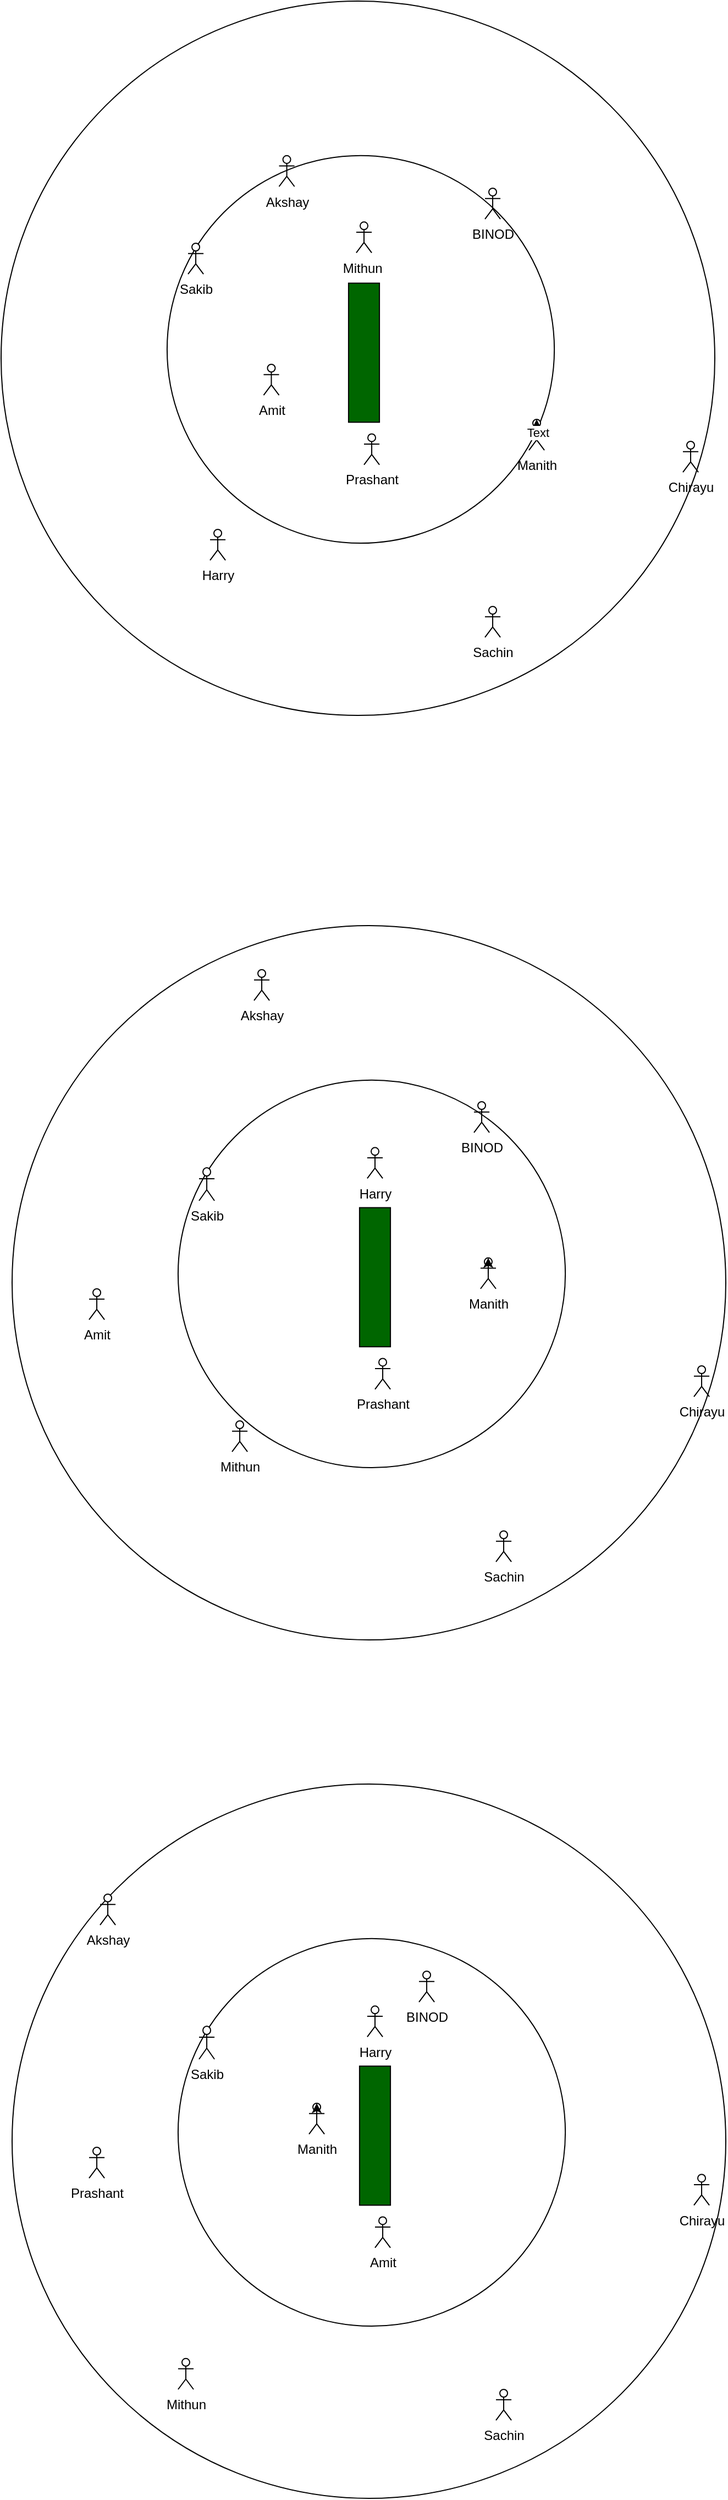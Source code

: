 <mxfile version="15.0.6" type="github">
  <diagram id="1T02eesxhD1087KPEWg6" name="Page-1">
    <mxGraphModel dx="4740" dy="2344" grid="1" gridSize="10" guides="1" tooltips="1" connect="1" arrows="1" fold="1" page="1" pageScale="1" pageWidth="850" pageHeight="1100" math="0" shadow="0">
      <root>
        <mxCell id="0" />
        <mxCell id="1" parent="0" />
        <mxCell id="eag13FPDZMQsbQJUMplU-23" value="" style="ellipse;whiteSpace=wrap;html=1;aspect=fixed;" vertex="1" parent="1">
          <mxGeometry x="100" y="910" width="649" height="649" as="geometry" />
        </mxCell>
        <mxCell id="eag13FPDZMQsbQJUMplU-24" value="" style="ellipse;whiteSpace=wrap;html=1;aspect=fixed;" vertex="1" parent="1">
          <mxGeometry x="250.957" y="1050.426" width="352.117" height="352.117" as="geometry" />
        </mxCell>
        <mxCell id="eag13FPDZMQsbQJUMplU-20" value="" style="group" vertex="1" connectable="0" parent="1">
          <mxGeometry x="90" y="70" width="660" height="660" as="geometry" />
        </mxCell>
        <mxCell id="eag13FPDZMQsbQJUMplU-6" value="" style="group" vertex="1" connectable="0" parent="eag13FPDZMQsbQJUMplU-20">
          <mxGeometry width="660" height="660" as="geometry" />
        </mxCell>
        <mxCell id="eag13FPDZMQsbQJUMplU-1" value="" style="ellipse;whiteSpace=wrap;html=1;aspect=fixed;" vertex="1" parent="eag13FPDZMQsbQJUMplU-6">
          <mxGeometry width="649" height="649" as="geometry" />
        </mxCell>
        <mxCell id="eag13FPDZMQsbQJUMplU-2" value="" style="ellipse;whiteSpace=wrap;html=1;aspect=fixed;" vertex="1" parent="eag13FPDZMQsbQJUMplU-6">
          <mxGeometry x="150.957" y="140.426" width="352.117" height="352.117" as="geometry" />
        </mxCell>
        <mxCell id="eag13FPDZMQsbQJUMplU-5" value="Prashant" style="shape=umlActor;verticalLabelPosition=bottom;verticalAlign=top;html=1;outlineConnect=0;fillColor=#FFFFFF;" vertex="1" parent="eag13FPDZMQsbQJUMplU-6">
          <mxGeometry x="330" y="393.191" width="14.043" height="28.085" as="geometry" />
        </mxCell>
        <mxCell id="eag13FPDZMQsbQJUMplU-7" value="Manith&lt;br&gt;" style="shape=umlActor;verticalLabelPosition=bottom;verticalAlign=top;html=1;outlineConnect=0;fillColor=#FFFFFF;" vertex="1" parent="eag13FPDZMQsbQJUMplU-6">
          <mxGeometry x="480.0" y="379.997" width="14.043" height="28.085" as="geometry" />
        </mxCell>
        <mxCell id="eag13FPDZMQsbQJUMplU-17" value="BINOD" style="shape=umlActor;verticalLabelPosition=bottom;verticalAlign=top;html=1;outlineConnect=0;fillColor=#FFFFFF;" vertex="1" parent="eag13FPDZMQsbQJUMplU-6">
          <mxGeometry x="440" y="170.001" width="14.043" height="28.085" as="geometry" />
        </mxCell>
        <mxCell id="eag13FPDZMQsbQJUMplU-18" style="edgeStyle=orthogonalEdgeStyle;rounded=0;orthogonalLoop=1;jettySize=auto;html=1;exitX=0.5;exitY=0.5;exitDx=0;exitDy=0;exitPerimeter=0;entryX=0.5;entryY=0;entryDx=0;entryDy=0;entryPerimeter=0;" edge="1" parent="eag13FPDZMQsbQJUMplU-6" source="eag13FPDZMQsbQJUMplU-7" target="eag13FPDZMQsbQJUMplU-7">
          <mxGeometry relative="1" as="geometry" />
        </mxCell>
        <mxCell id="eag13FPDZMQsbQJUMplU-38" value="Text" style="edgeLabel;html=1;align=center;verticalAlign=middle;resizable=0;points=[];" vertex="1" connectable="0" parent="eag13FPDZMQsbQJUMplU-18">
          <mxGeometry x="-0.575" y="-1" relative="1" as="geometry">
            <mxPoint y="1" as="offset" />
          </mxGeometry>
        </mxCell>
        <mxCell id="eag13FPDZMQsbQJUMplU-4" value="" style="rounded=0;whiteSpace=wrap;html=1;fillColor=#006600;" vertex="1" parent="eag13FPDZMQsbQJUMplU-20">
          <mxGeometry x="315.957" y="256.277" width="28.085" height="126.383" as="geometry" />
        </mxCell>
        <mxCell id="eag13FPDZMQsbQJUMplU-8" value="Mithun&amp;nbsp;" style="shape=umlActor;verticalLabelPosition=bottom;verticalAlign=top;html=1;outlineConnect=0;fillColor=#FFFFFF;" vertex="1" parent="eag13FPDZMQsbQJUMplU-20">
          <mxGeometry x="322.979" y="200.638" width="14.043" height="28.085" as="geometry" />
        </mxCell>
        <mxCell id="eag13FPDZMQsbQJUMplU-9" value="Akshay" style="shape=umlActor;verticalLabelPosition=bottom;verticalAlign=top;html=1;outlineConnect=0;fillColor=#FFFFFF;" vertex="1" parent="eag13FPDZMQsbQJUMplU-20">
          <mxGeometry x="252.766" y="140.426" width="14.043" height="28.085" as="geometry" />
        </mxCell>
        <mxCell id="eag13FPDZMQsbQJUMplU-11" value="Sachin" style="shape=umlActor;verticalLabelPosition=bottom;verticalAlign=top;html=1;outlineConnect=0;fillColor=#FFFFFF;" vertex="1" parent="eag13FPDZMQsbQJUMplU-20">
          <mxGeometry x="440" y="550.001" width="14.043" height="28.085" as="geometry" />
        </mxCell>
        <mxCell id="eag13FPDZMQsbQJUMplU-12" value="Harry" style="shape=umlActor;verticalLabelPosition=bottom;verticalAlign=top;html=1;outlineConnect=0;fillColor=#FFFFFF;" vertex="1" parent="eag13FPDZMQsbQJUMplU-20">
          <mxGeometry x="190" y="480.001" width="14.043" height="28.085" as="geometry" />
        </mxCell>
        <mxCell id="eag13FPDZMQsbQJUMplU-13" value="Chirayu" style="shape=umlActor;verticalLabelPosition=bottom;verticalAlign=top;html=1;outlineConnect=0;fillColor=#FFFFFF;" vertex="1" parent="eag13FPDZMQsbQJUMplU-20">
          <mxGeometry x="620" y="399.997" width="14.043" height="28.085" as="geometry" />
        </mxCell>
        <mxCell id="eag13FPDZMQsbQJUMplU-16" value="Amit" style="shape=umlActor;verticalLabelPosition=bottom;verticalAlign=top;html=1;outlineConnect=0;fillColor=#FFFFFF;" vertex="1" parent="eag13FPDZMQsbQJUMplU-20">
          <mxGeometry x="238.72" y="330.001" width="14.043" height="28.085" as="geometry" />
        </mxCell>
        <mxCell id="eag13FPDZMQsbQJUMplU-19" value="Sakib" style="shape=umlActor;verticalLabelPosition=bottom;verticalAlign=top;html=1;outlineConnect=0;fillColor=#FFFFFF;" vertex="1" parent="eag13FPDZMQsbQJUMplU-20">
          <mxGeometry x="170" y="219.997" width="14.043" height="28.085" as="geometry" />
        </mxCell>
        <mxCell id="eag13FPDZMQsbQJUMplU-29" value="" style="rounded=0;whiteSpace=wrap;html=1;fillColor=#006600;" vertex="1" parent="1">
          <mxGeometry x="415.957" y="1166.277" width="28.085" height="126.383" as="geometry" />
        </mxCell>
        <mxCell id="eag13FPDZMQsbQJUMplU-30" value="Harry" style="shape=umlActor;verticalLabelPosition=bottom;verticalAlign=top;html=1;outlineConnect=0;fillColor=#FFFFFF;" vertex="1" parent="1">
          <mxGeometry x="422.979" y="1111.638" width="14.043" height="28.085" as="geometry" />
        </mxCell>
        <mxCell id="eag13FPDZMQsbQJUMplU-31" value="Akshay" style="shape=umlActor;verticalLabelPosition=bottom;verticalAlign=top;html=1;outlineConnect=0;fillColor=#FFFFFF;" vertex="1" parent="1">
          <mxGeometry x="319.996" y="949.996" width="14.043" height="28.085" as="geometry" />
        </mxCell>
        <mxCell id="eag13FPDZMQsbQJUMplU-32" value="Sachin" style="shape=umlActor;verticalLabelPosition=bottom;verticalAlign=top;html=1;outlineConnect=0;fillColor=#FFFFFF;" vertex="1" parent="1">
          <mxGeometry x="540" y="1460.001" width="14.043" height="28.085" as="geometry" />
        </mxCell>
        <mxCell id="eag13FPDZMQsbQJUMplU-33" value="Mithun" style="shape=umlActor;verticalLabelPosition=bottom;verticalAlign=top;html=1;outlineConnect=0;fillColor=#FFFFFF;" vertex="1" parent="1">
          <mxGeometry x="300" y="1360.001" width="14.043" height="28.085" as="geometry" />
        </mxCell>
        <mxCell id="eag13FPDZMQsbQJUMplU-34" value="Chirayu" style="shape=umlActor;verticalLabelPosition=bottom;verticalAlign=top;html=1;outlineConnect=0;fillColor=#FFFFFF;" vertex="1" parent="1">
          <mxGeometry x="720" y="1309.997" width="14.043" height="28.085" as="geometry" />
        </mxCell>
        <mxCell id="eag13FPDZMQsbQJUMplU-35" value="Amit" style="shape=umlActor;verticalLabelPosition=bottom;verticalAlign=top;html=1;outlineConnect=0;fillColor=#FFFFFF;" vertex="1" parent="1">
          <mxGeometry x="170.0" y="1240.001" width="14.043" height="28.085" as="geometry" />
        </mxCell>
        <mxCell id="eag13FPDZMQsbQJUMplU-36" value="Sakib" style="shape=umlActor;verticalLabelPosition=bottom;verticalAlign=top;html=1;outlineConnect=0;fillColor=#FFFFFF;" vertex="1" parent="1">
          <mxGeometry x="270" y="1130" width="14.04" height="30" as="geometry" />
        </mxCell>
        <mxCell id="eag13FPDZMQsbQJUMplU-25" value="Prashant" style="shape=umlActor;verticalLabelPosition=bottom;verticalAlign=top;html=1;outlineConnect=0;fillColor=#FFFFFF;" vertex="1" parent="1">
          <mxGeometry x="430" y="1303.191" width="14.043" height="28.085" as="geometry" />
        </mxCell>
        <mxCell id="eag13FPDZMQsbQJUMplU-26" value="Manith" style="shape=umlActor;verticalLabelPosition=bottom;verticalAlign=top;html=1;outlineConnect=0;fillColor=#FFFFFF;" vertex="1" parent="1">
          <mxGeometry x="525.96" y="1211.917" width="14.043" height="28.085" as="geometry" />
        </mxCell>
        <mxCell id="eag13FPDZMQsbQJUMplU-27" value="BINOD" style="shape=umlActor;verticalLabelPosition=bottom;verticalAlign=top;html=1;outlineConnect=0;fillColor=#FFFFFF;" vertex="1" parent="1">
          <mxGeometry x="520" y="1070.001" width="14.043" height="28.085" as="geometry" />
        </mxCell>
        <mxCell id="eag13FPDZMQsbQJUMplU-28" style="edgeStyle=orthogonalEdgeStyle;rounded=0;orthogonalLoop=1;jettySize=auto;html=1;exitX=0.5;exitY=0.5;exitDx=0;exitDy=0;exitPerimeter=0;entryX=0.5;entryY=0;entryDx=0;entryDy=0;entryPerimeter=0;" edge="1" parent="1" source="eag13FPDZMQsbQJUMplU-26" target="eag13FPDZMQsbQJUMplU-26">
          <mxGeometry x="200" y="1820" as="geometry" />
        </mxCell>
        <mxCell id="eag13FPDZMQsbQJUMplU-42" value="" style="ellipse;whiteSpace=wrap;html=1;aspect=fixed;" vertex="1" parent="1">
          <mxGeometry x="100" y="1690" width="649" height="649" as="geometry" />
        </mxCell>
        <mxCell id="eag13FPDZMQsbQJUMplU-43" value="" style="ellipse;whiteSpace=wrap;html=1;aspect=fixed;" vertex="1" parent="1">
          <mxGeometry x="250.957" y="1830.426" width="352.117" height="352.117" as="geometry" />
        </mxCell>
        <mxCell id="eag13FPDZMQsbQJUMplU-44" value="" style="rounded=0;whiteSpace=wrap;html=1;fillColor=#006600;" vertex="1" parent="1">
          <mxGeometry x="415.957" y="1946.277" width="28.085" height="126.383" as="geometry" />
        </mxCell>
        <mxCell id="eag13FPDZMQsbQJUMplU-45" value="Harry" style="shape=umlActor;verticalLabelPosition=bottom;verticalAlign=top;html=1;outlineConnect=0;fillColor=#FFFFFF;" vertex="1" parent="1">
          <mxGeometry x="422.979" y="1891.638" width="14.043" height="28.085" as="geometry" />
        </mxCell>
        <mxCell id="eag13FPDZMQsbQJUMplU-46" value="Akshay" style="shape=umlActor;verticalLabelPosition=bottom;verticalAlign=top;html=1;outlineConnect=0;fillColor=#FFFFFF;" vertex="1" parent="1">
          <mxGeometry x="179.996" y="1789.996" width="14.043" height="28.085" as="geometry" />
        </mxCell>
        <mxCell id="eag13FPDZMQsbQJUMplU-47" value="Sachin" style="shape=umlActor;verticalLabelPosition=bottom;verticalAlign=top;html=1;outlineConnect=0;fillColor=#FFFFFF;" vertex="1" parent="1">
          <mxGeometry x="540" y="2240.001" width="14.043" height="28.085" as="geometry" />
        </mxCell>
        <mxCell id="eag13FPDZMQsbQJUMplU-48" value="Mithun" style="shape=umlActor;verticalLabelPosition=bottom;verticalAlign=top;html=1;outlineConnect=0;fillColor=#FFFFFF;" vertex="1" parent="1">
          <mxGeometry x="250.96" y="2211.911" width="14.043" height="28.085" as="geometry" />
        </mxCell>
        <mxCell id="eag13FPDZMQsbQJUMplU-49" value="Chirayu" style="shape=umlActor;verticalLabelPosition=bottom;verticalAlign=top;html=1;outlineConnect=0;fillColor=#FFFFFF;" vertex="1" parent="1">
          <mxGeometry x="720" y="2044.577" width="14.043" height="28.085" as="geometry" />
        </mxCell>
        <mxCell id="eag13FPDZMQsbQJUMplU-50" value="Prashant" style="shape=umlActor;verticalLabelPosition=bottom;verticalAlign=top;html=1;outlineConnect=0;fillColor=#FFFFFF;" vertex="1" parent="1">
          <mxGeometry x="170.0" y="2020.001" width="14.043" height="28.085" as="geometry" />
        </mxCell>
        <mxCell id="eag13FPDZMQsbQJUMplU-51" value="Sakib" style="shape=umlActor;verticalLabelPosition=bottom;verticalAlign=top;html=1;outlineConnect=0;fillColor=#FFFFFF;" vertex="1" parent="1">
          <mxGeometry x="270" y="1910" width="14.04" height="30" as="geometry" />
        </mxCell>
        <mxCell id="eag13FPDZMQsbQJUMplU-52" value="Amit" style="shape=umlActor;verticalLabelPosition=bottom;verticalAlign=top;html=1;outlineConnect=0;fillColor=#FFFFFF;" vertex="1" parent="1">
          <mxGeometry x="430" y="2083.191" width="14.043" height="28.085" as="geometry" />
        </mxCell>
        <mxCell id="eag13FPDZMQsbQJUMplU-53" value="Manith" style="shape=umlActor;verticalLabelPosition=bottom;verticalAlign=top;html=1;outlineConnect=0;fillColor=#FFFFFF;" vertex="1" parent="1">
          <mxGeometry x="370" y="1979.997" width="14.043" height="28.085" as="geometry" />
        </mxCell>
        <mxCell id="eag13FPDZMQsbQJUMplU-54" value="BINOD" style="shape=umlActor;verticalLabelPosition=bottom;verticalAlign=top;html=1;outlineConnect=0;fillColor=#FFFFFF;" vertex="1" parent="1">
          <mxGeometry x="470" y="1860.001" width="14.043" height="28.085" as="geometry" />
        </mxCell>
        <mxCell id="eag13FPDZMQsbQJUMplU-55" style="edgeStyle=orthogonalEdgeStyle;rounded=0;orthogonalLoop=1;jettySize=auto;html=1;exitX=0.5;exitY=0.5;exitDx=0;exitDy=0;exitPerimeter=0;entryX=0.5;entryY=0;entryDx=0;entryDy=0;entryPerimeter=0;" edge="1" parent="1" source="eag13FPDZMQsbQJUMplU-53" target="eag13FPDZMQsbQJUMplU-53">
          <mxGeometry x="200" y="2600" as="geometry" />
        </mxCell>
      </root>
    </mxGraphModel>
  </diagram>
</mxfile>
